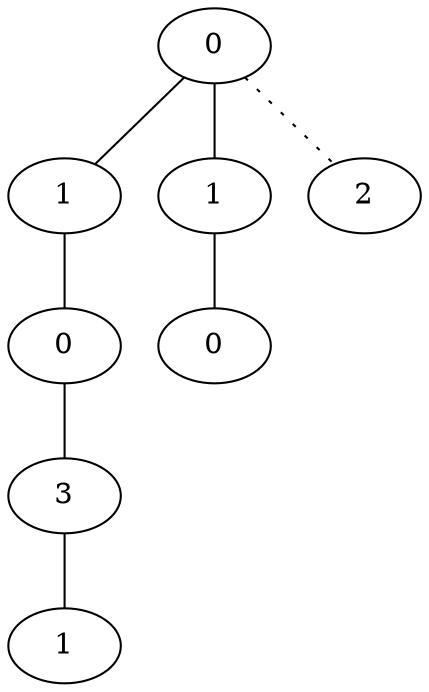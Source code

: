 graph {
a0[label=0];
a1[label=1];
a2[label=0];
a3[label=3];
a4[label=1];
a5[label=1];
a6[label=0];
a7[label=2];
a0 -- a1;
a0 -- a5;
a0 -- a7 [style=dotted];
a1 -- a2;
a2 -- a3;
a3 -- a4;
a5 -- a6;
}
